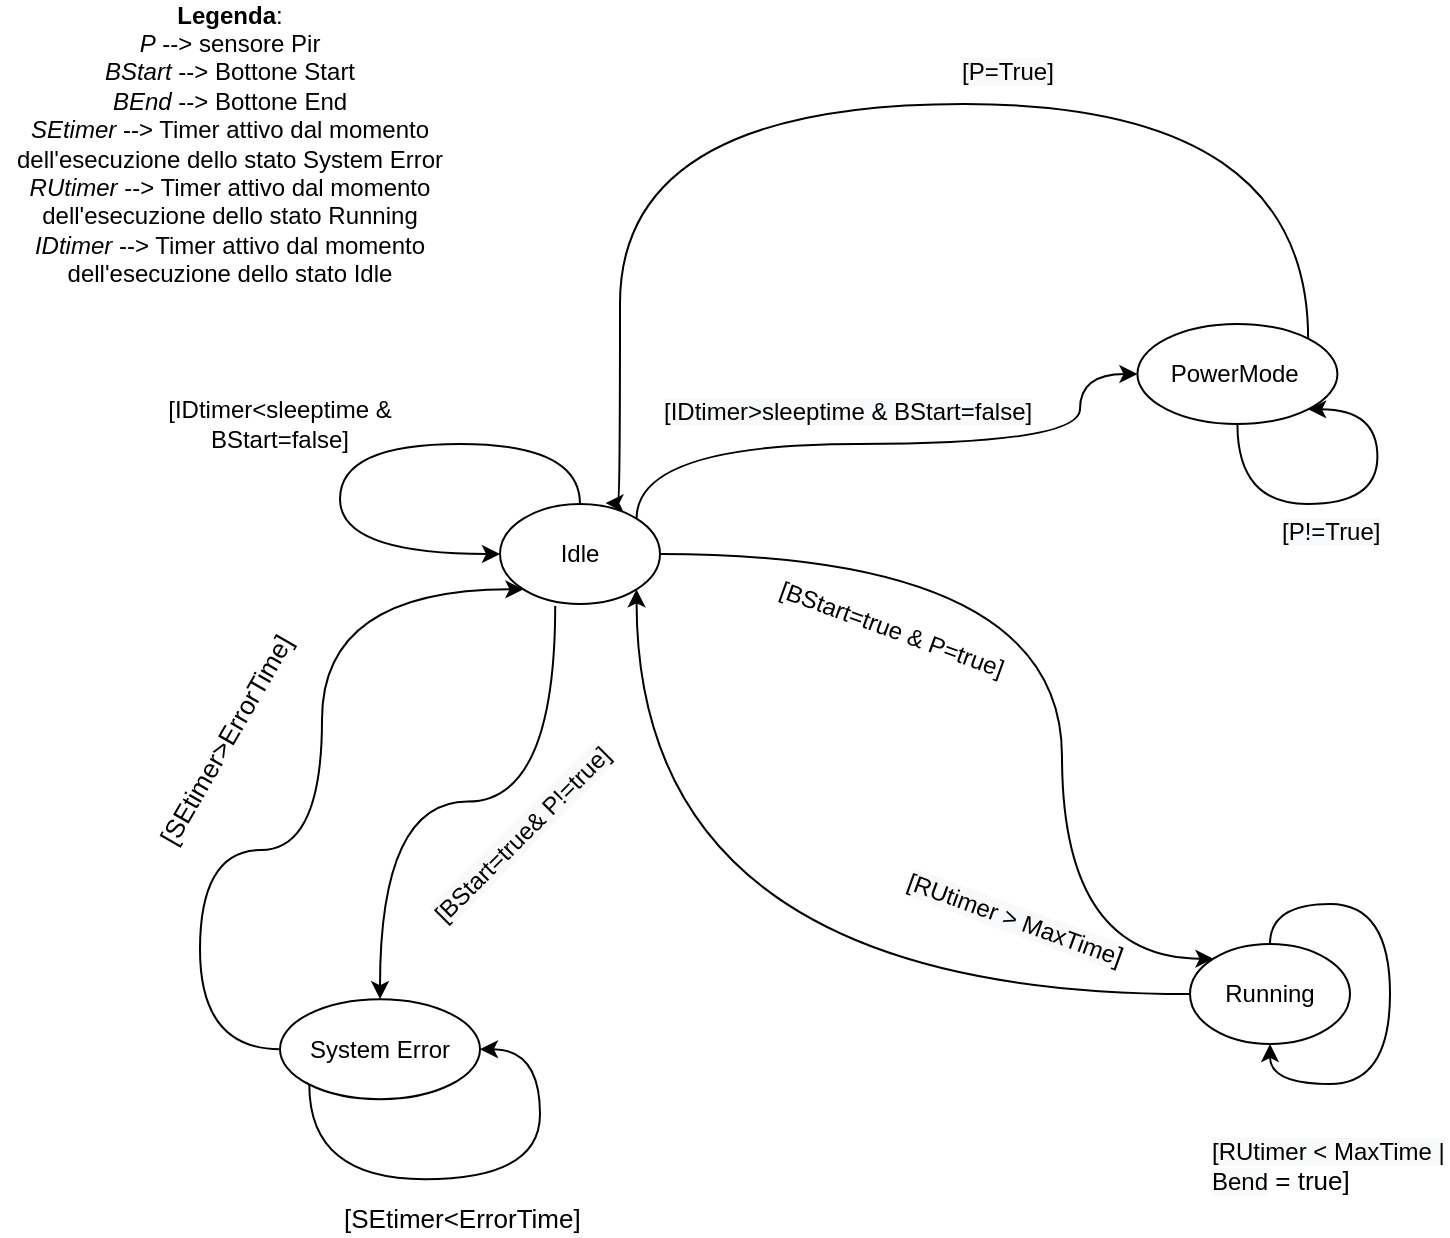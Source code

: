 <mxfile version="13.10.0" type="device"><diagram id="1GECwYoFMbyfyAqKoE2f" name="Page-1"><mxGraphModel dx="1673" dy="773" grid="1" gridSize="10" guides="1" tooltips="1" connect="1" arrows="1" fold="1" page="1" pageScale="1" pageWidth="827" pageHeight="1169" math="0" shadow="0"><root><mxCell id="0"/><mxCell id="1" parent="0"/><mxCell id="7QAXgH-3WCsnRIg5PdqJ-5" style="edgeStyle=orthogonalEdgeStyle;rounded=0;orthogonalLoop=1;jettySize=auto;html=1;curved=1;entryX=0;entryY=0.5;entryDx=0;entryDy=0;exitX=1;exitY=0;exitDx=0;exitDy=0;" parent="1" source="7QAXgH-3WCsnRIg5PdqJ-1" target="7QAXgH-3WCsnRIg5PdqJ-2" edge="1"><mxGeometry relative="1" as="geometry"><mxPoint x="530" y="200" as="targetPoint"/><Array as="points"><mxPoint x="339" y="240"/><mxPoint x="560" y="240"/><mxPoint x="560" y="205"/></Array></mxGeometry></mxCell><mxCell id="7QAXgH-3WCsnRIg5PdqJ-7" style="edgeStyle=orthogonalEdgeStyle;curved=1;rounded=0;orthogonalLoop=1;jettySize=auto;html=1;entryX=0.5;entryY=0;entryDx=0;entryDy=0;exitX=0.345;exitY=1.02;exitDx=0;exitDy=0;exitPerimeter=0;" parent="1" source="7QAXgH-3WCsnRIg5PdqJ-1" target="7QAXgH-3WCsnRIg5PdqJ-3" edge="1"><mxGeometry relative="1" as="geometry"><mxPoint x="210" y="367.58" as="sourcePoint"/><Array as="points"/></mxGeometry></mxCell><mxCell id="7QAXgH-3WCsnRIg5PdqJ-8" style="edgeStyle=orthogonalEdgeStyle;curved=1;rounded=0;orthogonalLoop=1;jettySize=auto;html=1;entryX=0;entryY=0;entryDx=0;entryDy=0;" parent="1" source="7QAXgH-3WCsnRIg5PdqJ-1" target="7QAXgH-3WCsnRIg5PdqJ-4" edge="1"><mxGeometry relative="1" as="geometry"><Array as="points"><mxPoint x="551" y="295"/></Array></mxGeometry></mxCell><mxCell id="7QAXgH-3WCsnRIg5PdqJ-1" value="Idle" style="ellipse;whiteSpace=wrap;html=1;" parent="1" vertex="1"><mxGeometry x="270" y="270" width="80" height="50" as="geometry"/></mxCell><mxCell id="7QAXgH-3WCsnRIg5PdqJ-11" style="edgeStyle=orthogonalEdgeStyle;curved=1;rounded=0;orthogonalLoop=1;jettySize=auto;html=1;entryX=0.659;entryY=-0.009;entryDx=0;entryDy=0;exitX=1;exitY=0;exitDx=0;exitDy=0;entryPerimeter=0;" parent="1" source="7QAXgH-3WCsnRIg5PdqJ-2" target="7QAXgH-3WCsnRIg5PdqJ-1" edge="1"><mxGeometry relative="1" as="geometry"><mxPoint x="360.019" y="187.58" as="targetPoint"/><Array as="points"><mxPoint x="675" y="70"/><mxPoint x="330" y="70"/><mxPoint x="330" y="270"/></Array></mxGeometry></mxCell><mxCell id="7QAXgH-3WCsnRIg5PdqJ-2" value="PowerMode&amp;nbsp;" style="ellipse;whiteSpace=wrap;html=1;" parent="1" vertex="1"><mxGeometry x="588.71" y="180" width="100" height="50" as="geometry"/></mxCell><mxCell id="7QAXgH-3WCsnRIg5PdqJ-10" style="edgeStyle=orthogonalEdgeStyle;curved=1;rounded=0;orthogonalLoop=1;jettySize=auto;html=1;entryX=0;entryY=1;entryDx=0;entryDy=0;" parent="1" source="7QAXgH-3WCsnRIg5PdqJ-3" target="7QAXgH-3WCsnRIg5PdqJ-1" edge="1"><mxGeometry relative="1" as="geometry"><mxPoint x="181.309" y="360.0" as="targetPoint"/><Array as="points"><mxPoint x="120" y="543"/><mxPoint x="120" y="443"/><mxPoint x="181" y="443"/><mxPoint x="181" y="312"/></Array></mxGeometry></mxCell><mxCell id="7QAXgH-3WCsnRIg5PdqJ-3" value="System Error" style="ellipse;whiteSpace=wrap;html=1;" parent="1" vertex="1"><mxGeometry x="160" y="517.58" width="100" height="50" as="geometry"/></mxCell><mxCell id="7QAXgH-3WCsnRIg5PdqJ-9" style="edgeStyle=orthogonalEdgeStyle;curved=1;rounded=0;orthogonalLoop=1;jettySize=auto;html=1;entryX=1;entryY=1;entryDx=0;entryDy=0;" parent="1" source="7QAXgH-3WCsnRIg5PdqJ-4" target="7QAXgH-3WCsnRIg5PdqJ-1" edge="1"><mxGeometry relative="1" as="geometry"/></mxCell><mxCell id="7QAXgH-3WCsnRIg5PdqJ-4" value="Running" style="ellipse;whiteSpace=wrap;html=1;" parent="1" vertex="1"><mxGeometry x="615" y="490" width="80" height="50" as="geometry"/></mxCell><mxCell id="7QAXgH-3WCsnRIg5PdqJ-12" style="edgeStyle=orthogonalEdgeStyle;curved=1;rounded=0;orthogonalLoop=1;jettySize=auto;html=1;entryX=0.5;entryY=1;entryDx=0;entryDy=0;" parent="1" source="7QAXgH-3WCsnRIg5PdqJ-4" target="7QAXgH-3WCsnRIg5PdqJ-4" edge="1"><mxGeometry relative="1" as="geometry"/></mxCell><mxCell id="7QAXgH-3WCsnRIg5PdqJ-13" style="edgeStyle=orthogonalEdgeStyle;curved=1;rounded=0;orthogonalLoop=1;jettySize=auto;html=1;entryX=1;entryY=0.5;entryDx=0;entryDy=0;exitX=0;exitY=1;exitDx=0;exitDy=0;" parent="1" source="7QAXgH-3WCsnRIg5PdqJ-3" target="7QAXgH-3WCsnRIg5PdqJ-3" edge="1"><mxGeometry relative="1" as="geometry"><Array as="points"><mxPoint x="174" y="607.58"/><mxPoint x="290" y="607.58"/><mxPoint x="290" y="542.58"/></Array></mxGeometry></mxCell><mxCell id="7QAXgH-3WCsnRIg5PdqJ-15" style="edgeStyle=orthogonalEdgeStyle;curved=1;rounded=0;orthogonalLoop=1;jettySize=auto;html=1;entryX=1;entryY=1;entryDx=0;entryDy=0;exitX=0.5;exitY=1;exitDx=0;exitDy=0;" parent="1" source="7QAXgH-3WCsnRIg5PdqJ-2" target="7QAXgH-3WCsnRIg5PdqJ-2" edge="1"><mxGeometry relative="1" as="geometry"><Array as="points"><mxPoint x="638.71" y="270"/><mxPoint x="708.71" y="270"/><mxPoint x="708.71" y="222"/></Array></mxGeometry></mxCell><mxCell id="7QAXgH-3WCsnRIg5PdqJ-16" style="edgeStyle=orthogonalEdgeStyle;curved=1;rounded=0;orthogonalLoop=1;jettySize=auto;html=1;entryX=0;entryY=0.5;entryDx=0;entryDy=0;" parent="1" source="7QAXgH-3WCsnRIg5PdqJ-1" target="7QAXgH-3WCsnRIg5PdqJ-1" edge="1"><mxGeometry relative="1" as="geometry"><Array as="points"><mxPoint x="310" y="240"/><mxPoint x="190" y="240"/><mxPoint x="190" y="295"/></Array></mxGeometry></mxCell><mxCell id="7QAXgH-3WCsnRIg5PdqJ-17" value="&lt;span&gt;[IDtimer&amp;lt;sleeptime &amp;amp; &lt;/span&gt;BStart=false]" style="text;html=1;strokeColor=none;fillColor=none;align=center;verticalAlign=middle;whiteSpace=wrap;rounded=0;" parent="1" vertex="1"><mxGeometry x="100" y="220" width="120" height="20" as="geometry"/></mxCell><mxCell id="7QAXgH-3WCsnRIg5PdqJ-18" value="&lt;span style=&quot;color: rgb(0 , 0 , 0) ; font-family: &amp;#34;helvetica&amp;#34; ; font-size: 12px ; font-style: normal ; font-weight: 400 ; letter-spacing: normal ; text-align: center ; text-indent: 0px ; text-transform: none ; word-spacing: 0px ; background-color: rgb(248 , 249 , 250) ; display: inline ; float: none&quot;&gt;[IDtimer&amp;gt;sleeptime &amp;amp; BStart=false]&lt;/span&gt;" style="text;whiteSpace=wrap;html=1;" parent="1" vertex="1"><mxGeometry x="350" y="210" width="194" height="30" as="geometry"/></mxCell><mxCell id="7QAXgH-3WCsnRIg5PdqJ-19" value="&lt;span style=&quot;color: rgb(0, 0, 0); font-family: helvetica; font-size: 12px; font-style: normal; font-weight: 400; letter-spacing: normal; text-align: center; text-indent: 0px; text-transform: none; word-spacing: 0px; background-color: rgb(248, 249, 250); display: inline; float: none;&quot;&gt;[P=True]&lt;/span&gt;" style="text;whiteSpace=wrap;html=1;" parent="1" vertex="1"><mxGeometry x="498.71" y="40" width="50" height="20" as="geometry"/></mxCell><mxCell id="7QAXgH-3WCsnRIg5PdqJ-20" value="&lt;span style=&quot;color: rgb(0 , 0 , 0) ; font-family: &amp;#34;helvetica&amp;#34; ; font-size: 12px ; font-style: normal ; font-weight: 400 ; letter-spacing: normal ; text-align: center ; text-indent: 0px ; text-transform: none ; word-spacing: 0px ; background-color: rgb(248 , 249 , 250) ; display: inline ; float: none&quot;&gt;[P!=True]&lt;/span&gt;" style="text;whiteSpace=wrap;html=1;" parent="1" vertex="1"><mxGeometry x="658.71" y="270" width="50" height="20" as="geometry"/></mxCell><mxCell id="7QAXgH-3WCsnRIg5PdqJ-21" value="&lt;span style=&quot;color: rgb(0 , 0 , 0) ; font-family: &amp;#34;helvetica&amp;#34; ; font-size: 13px ; font-style: normal ; font-weight: 400 ; letter-spacing: normal ; text-align: center ; text-indent: 0px ; text-transform: none ; word-spacing: 0px ; background-color: rgb(255 , 255 , 255) ; display: inline ; float: none&quot;&gt;[SEtimer&amp;lt;ErrorTime]&amp;nbsp;&lt;/span&gt;" style="text;whiteSpace=wrap;html=1;" parent="1" vertex="1"><mxGeometry x="190" y="612.58" width="100" height="20" as="geometry"/></mxCell><mxCell id="7QAXgH-3WCsnRIg5PdqJ-22" value="&lt;span style=&quot;color: rgb(0 , 0 , 0) ; font-family: &amp;#34;helvetica&amp;#34; ; font-size: 13px ; font-style: normal ; font-weight: 400 ; letter-spacing: normal ; text-align: center ; text-indent: 0px ; text-transform: none ; word-spacing: 0px ; background-color: rgb(255 , 255 , 255) ; display: inline ; float: none&quot;&gt;[SEtimer&amp;gt;ErrorTime]&amp;nbsp;&lt;/span&gt;" style="text;whiteSpace=wrap;html=1;rotation=-60;" parent="1" vertex="1"><mxGeometry x="70" y="370" width="130" height="30" as="geometry"/></mxCell><mxCell id="7QAXgH-3WCsnRIg5PdqJ-24" value="&lt;span style=&quot;color: rgb(0 , 0 , 0) ; font-family: &amp;#34;helvetica&amp;#34; ; font-size: 12px ; font-style: normal ; font-weight: 400 ; letter-spacing: normal ; text-align: center ; text-indent: 0px ; text-transform: none ; word-spacing: 0px ; background-color: rgb(248 , 249 , 250) ; display: inline ; float: none&quot;&gt;[RUtimer &amp;lt; MaxTime | Bend&lt;/span&gt;&lt;span style=&quot;font-family: &amp;#34;helvetica&amp;#34; ; font-size: 13px ; text-align: center ; background-color: rgb(255 , 255 , 255)&quot;&gt;&amp;nbsp;= true]&lt;/span&gt;" style="text;whiteSpace=wrap;html=1;" parent="1" vertex="1"><mxGeometry x="623.71" y="580" width="120" height="40" as="geometry"/></mxCell><mxCell id="7QAXgH-3WCsnRIg5PdqJ-25" value="&lt;span style=&quot;color: rgb(0 , 0 , 0) ; font-family: &amp;#34;helvetica&amp;#34; ; font-size: 12px ; font-style: normal ; font-weight: 400 ; letter-spacing: normal ; text-align: center ; text-indent: 0px ; text-transform: none ; word-spacing: 0px ; background-color: rgb(248 , 249 , 250) ; display: inline ; float: none&quot;&gt;[RUtimer &amp;gt; MaxTime&lt;/span&gt;&lt;span style=&quot;font-family: &amp;#34;helvetica&amp;#34; ; font-size: 13px ; text-align: center ; background-color: rgb(255 , 255 , 255)&quot;&gt;]&lt;/span&gt;" style="text;whiteSpace=wrap;html=1;rotation=20;" parent="1" vertex="1"><mxGeometry x="469.1" y="465.13" width="130" height="25" as="geometry"/></mxCell><mxCell id="7QAXgH-3WCsnRIg5PdqJ-26" value="&lt;span style=&quot;text-align: center&quot;&gt;[BStart=true &amp;amp; P=true]&lt;/span&gt;" style="text;whiteSpace=wrap;html=1;rotation=20;" parent="1" vertex="1"><mxGeometry x="405" y="320" width="130" height="25" as="geometry"/></mxCell><mxCell id="7QAXgH-3WCsnRIg5PdqJ-27" value="&lt;span style=&quot;color: rgb(0 , 0 , 0) ; font-family: &amp;#34;helvetica&amp;#34; ; font-size: 12px ; font-style: normal ; font-weight: 400 ; letter-spacing: normal ; text-align: center ; text-indent: 0px ; text-transform: none ; word-spacing: 0px ; background-color: rgb(248 , 249 , 250) ; display: inline ; float: none&quot;&gt;&lt;span style=&quot;font-family: &amp;#34;helvetica&amp;#34;&quot;&gt;[BStart=true&lt;/span&gt;&amp;amp; P!=true]&lt;/span&gt;" style="text;whiteSpace=wrap;html=1;rotation=-45;" parent="1" vertex="1"><mxGeometry x="218.66" y="415" width="140" height="30" as="geometry"/></mxCell><mxCell id="JFZp96NgCOIBXpmR3ULh-26" value="&lt;b&gt;Legenda&lt;/b&gt;:&lt;br&gt;&lt;i&gt;P&lt;/i&gt; --&amp;gt; sensore Pir&lt;br&gt;&lt;i&gt;BStart &lt;/i&gt;--&amp;gt; Bottone Start&lt;br&gt;&lt;i&gt;BEnd &lt;/i&gt;--&amp;gt; Bottone End&lt;br&gt;&lt;i&gt;SEtimer &lt;/i&gt;--&amp;gt; Timer attivo dal momento dell'esecuzione dello stato System Error&lt;br&gt;&lt;i&gt;RUtimer &lt;/i&gt;--&amp;gt; Timer attivo dal momento dell'esecuzione dello stato Running&lt;br&gt;&lt;i&gt;IDtimer &lt;/i&gt;--&amp;gt; Timer attivo dal momento dell'esecuzione dello stato Idle" style="text;html=1;strokeColor=none;fillColor=none;align=center;verticalAlign=middle;whiteSpace=wrap;rounded=0;" vertex="1" parent="1"><mxGeometry x="20" y="50" width="230" height="80" as="geometry"/></mxCell></root></mxGraphModel></diagram></mxfile>